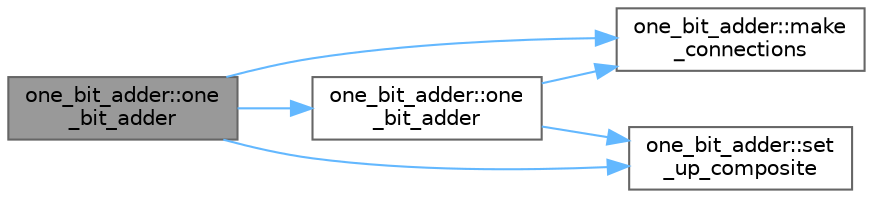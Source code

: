 digraph "one_bit_adder::one_bit_adder"
{
 // LATEX_PDF_SIZE
  bgcolor="transparent";
  edge [fontname=Helvetica,fontsize=10,labelfontname=Helvetica,labelfontsize=10];
  node [fontname=Helvetica,fontsize=10,shape=box,height=0.2,width=0.4];
  rankdir="LR";
  Node1 [id="Node000001",label="one_bit_adder::one\l_bit_adder",height=0.2,width=0.4,color="gray40", fillcolor="grey60", style="filled", fontcolor="black",tooltip=" "];
  Node1 -> Node2 [id="edge1_Node000001_Node000002",color="steelblue1",style="solid",tooltip=" "];
  Node2 [id="Node000002",label="one_bit_adder::make\l_connections",height=0.2,width=0.4,color="grey40", fillcolor="white", style="filled",URL="$classone__bit__adder.html#aa62603e7e7c66887bae605edf359b106",tooltip=" "];
  Node1 -> Node3 [id="edge2_Node000001_Node000003",color="steelblue1",style="solid",tooltip=" "];
  Node3 [id="Node000003",label="one_bit_adder::one\l_bit_adder",height=0.2,width=0.4,color="grey40", fillcolor="white", style="filled",URL="$classone__bit__adder.html#a98c1e1dfb1f1b4c7cf755eb5d6381bca",tooltip=" "];
  Node3 -> Node2 [id="edge3_Node000003_Node000002",color="steelblue1",style="solid",tooltip=" "];
  Node3 -> Node4 [id="edge4_Node000003_Node000004",color="steelblue1",style="solid",tooltip=" "];
  Node4 [id="Node000004",label="one_bit_adder::set\l_up_composite",height=0.2,width=0.4,color="grey40", fillcolor="white", style="filled",URL="$classone__bit__adder.html#ad46477ea1b86ecef2cd2003623ed3c75",tooltip=" "];
  Node1 -> Node4 [id="edge5_Node000001_Node000004",color="steelblue1",style="solid",tooltip=" "];
}
